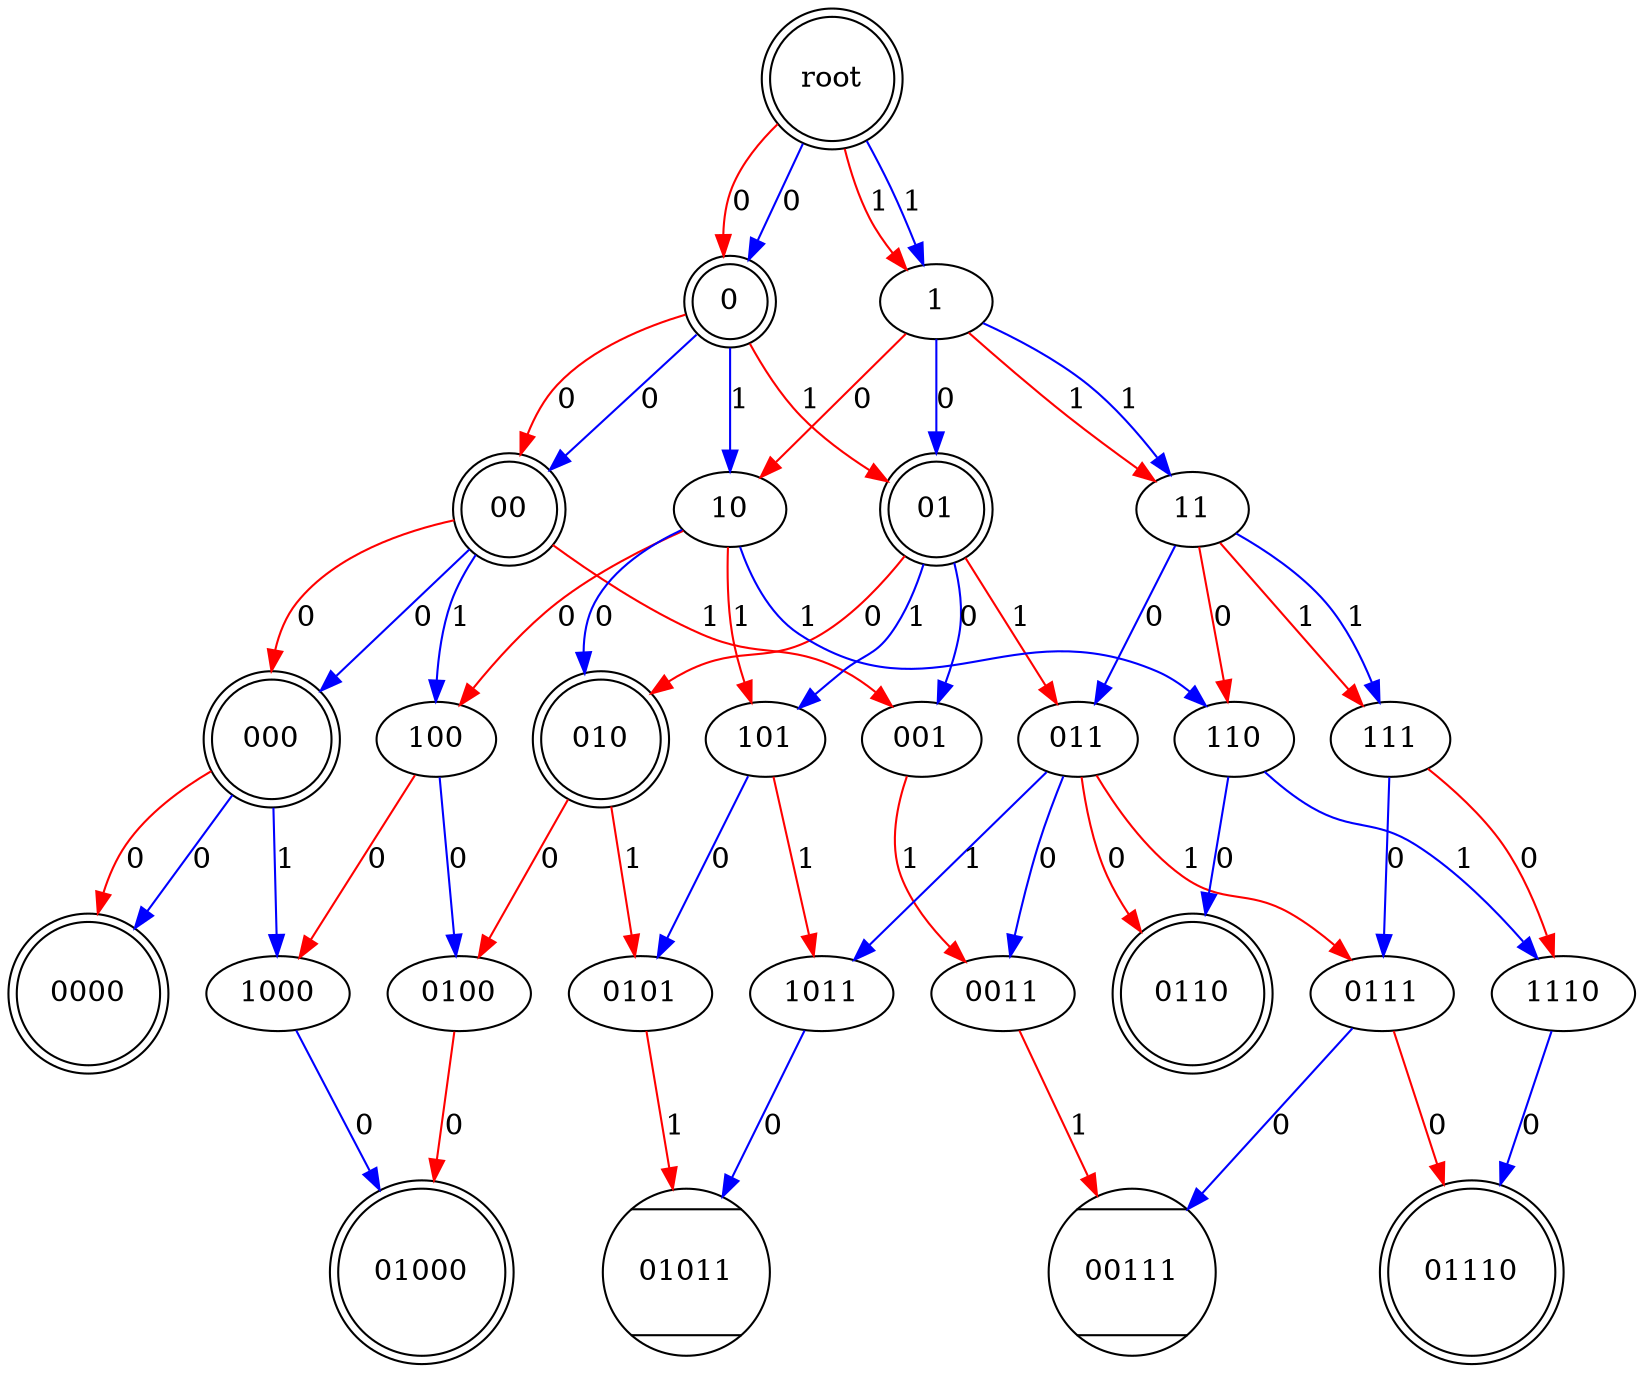 digraph{ 
root  [shape = doublecircle]
0 [shape = doublecircle]
root -> 0 [color = red, label = 0] 
1
root -> 1 [color = red, label = 1] 
root -> 0 [color = blue, label = 0] 
root -> 1 [color = blue, label = 1] 
00 [shape = doublecircle]
0 -> 00 [color = red, label = 0] 
01 [shape = doublecircle]
0 -> 01 [color = red, label = 1] 
0 -> 00 [color = blue, label = 0] 
10
0 -> 10 [color = blue, label = 1] 
1 -> 10 [color = red, label = 0] 
11
1 -> 11 [color = red, label = 1] 
1 -> 01 [color = blue, label = 0] 
1 -> 11 [color = blue, label = 1] 
000 [shape = doublecircle]
00 -> 000 [color = red, label = 0] 
001
00 -> 001 [color = red, label = 1] 
00 -> 000 [color = blue, label = 0] 
100
00 -> 100 [color = blue, label = 1] 
010 [shape = doublecircle]
01 -> 010 [color = red, label = 0] 
011
01 -> 011 [color = red, label = 1] 
01 -> 001 [color = blue, label = 0] 
101
01 -> 101 [color = blue, label = 1] 
10 -> 100 [color = red, label = 0] 
10 -> 101 [color = red, label = 1] 
10 -> 010 [color = blue, label = 0] 
110
10 -> 110 [color = blue, label = 1] 
11 -> 110 [color = red, label = 0] 
111
11 -> 111 [color = red, label = 1] 
11 -> 011 [color = blue, label = 0] 
11 -> 111 [color = blue, label = 1] 
0000 [shape = doublecircle]
000 -> 0000 [color = red, label = 0] 
000 -> 0000 [color = blue, label = 0] 
1000
000 -> 1000 [color = blue, label = 1] 
0011
001 -> 0011 [color = red, label = 1] 
100 -> 1000 [color = red, label = 0] 
0100
100 -> 0100 [color = blue, label = 0] 
010 -> 0100 [color = red, label = 0] 
0101
010 -> 0101 [color = red, label = 1] 
0110 [shape = doublecircle]
011 -> 0110 [color = red, label = 0] 
0111
011 -> 0111 [color = red, label = 1] 
011 -> 0011 [color = blue, label = 0] 
1011
011 -> 1011 [color = blue, label = 1] 
101 -> 1011 [color = red, label = 1] 
101 -> 0101 [color = blue, label = 0] 
110 -> 0110 [color = blue, label = 0] 
1110
110 -> 1110 [color = blue, label = 1] 
111 -> 1110 [color = red, label = 0] 
111 -> 0111 [color = blue, label = 0] 
01000 [shape = doublecircle]
1000 -> 01000 [color = blue, label = 0] 
00111 [shape = Mcircle]
0011 -> 00111 [color = red, label = 1] 
0100 -> 01000 [color = red, label = 0] 
01011 [shape = Mcircle]
0101 -> 01011 [color = red, label = 1] 
01110 [shape = doublecircle]
0111 -> 01110 [color = red, label = 0] 
0111 -> 00111 [color = blue, label = 0] 
1011 -> 01011 [color = blue, label = 0] 
1110 -> 01110 [color = blue, label = 0] 
} 
